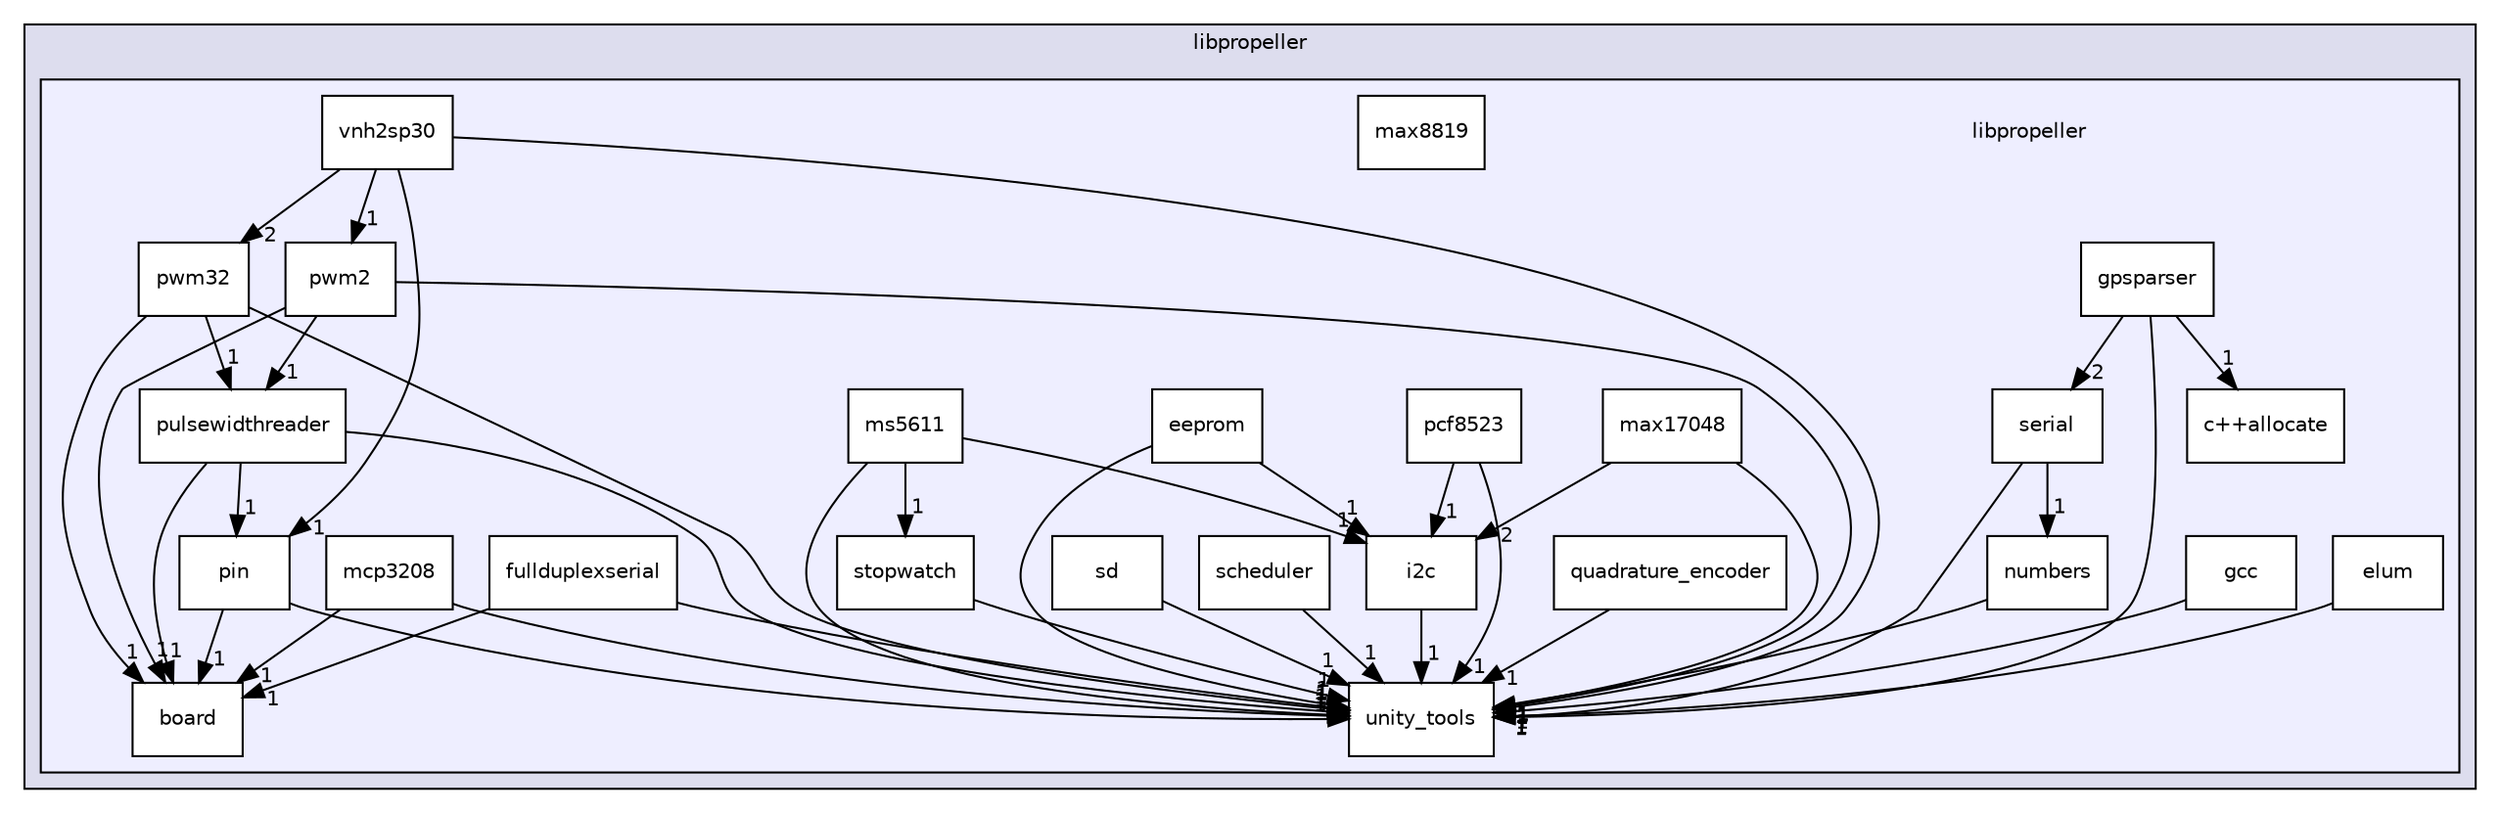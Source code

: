 digraph "libpropeller" {
  compound=true
  node [ fontsize="10", fontname="Helvetica"];
  edge [ labelfontsize="10", labelfontname="Helvetica"];
  subgraph clusterdir_d31b490f69709111557a04910e7fe280 {
    graph [ bgcolor="#ddddee", pencolor="black", label="libpropeller" fontname="Helvetica", fontsize="10", URL="dir_d31b490f69709111557a04910e7fe280.html"]
  subgraph clusterdir_34d10b20358c807fff993149200b6a31 {
    graph [ bgcolor="#eeeeff", pencolor="black", label="" URL="dir_34d10b20358c807fff993149200b6a31.html"];
    dir_34d10b20358c807fff993149200b6a31 [shape=plaintext label="libpropeller"];
    dir_e2653d2bf9c639f81ce6eda70b78b033 [shape=box label="board" color="black" fillcolor="white" style="filled" URL="dir_e2653d2bf9c639f81ce6eda70b78b033.html"];
    dir_635c27d6e8dd9bbd90a442f2d4925d6a [shape=box label="c++allocate" color="black" fillcolor="white" style="filled" URL="dir_635c27d6e8dd9bbd90a442f2d4925d6a.html"];
    dir_cbf5176a14e9aa461fc31f51e5113f6f [shape=box label="eeprom" color="black" fillcolor="white" style="filled" URL="dir_cbf5176a14e9aa461fc31f51e5113f6f.html"];
    dir_9f75c15d7aba83d5e7f56325443cf232 [shape=box label="elum" color="black" fillcolor="white" style="filled" URL="dir_9f75c15d7aba83d5e7f56325443cf232.html"];
    dir_4f92f843403dcdb72503fac8262c592b [shape=box label="fullduplexserial" color="black" fillcolor="white" style="filled" URL="dir_4f92f843403dcdb72503fac8262c592b.html"];
    dir_07ed47852d49877f9b0eac6afb0e9694 [shape=box label="gcc" color="black" fillcolor="white" style="filled" URL="dir_07ed47852d49877f9b0eac6afb0e9694.html"];
    dir_bf344f9c6c32c2d52f143f81904c95da [shape=box label="gpsparser" color="black" fillcolor="white" style="filled" URL="dir_bf344f9c6c32c2d52f143f81904c95da.html"];
    dir_c3b11af479d85cbee5d8a7aef9a49808 [shape=box label="i2c" color="black" fillcolor="white" style="filled" URL="dir_c3b11af479d85cbee5d8a7aef9a49808.html"];
    dir_8b04e227a1185056f67f3ef4a5ecf174 [shape=box label="max17048" color="black" fillcolor="white" style="filled" URL="dir_8b04e227a1185056f67f3ef4a5ecf174.html"];
    dir_bbdad7cd5d2e2e75221beb7a3bbf57d7 [shape=box label="max8819" color="black" fillcolor="white" style="filled" URL="dir_bbdad7cd5d2e2e75221beb7a3bbf57d7.html"];
    dir_b1456c33b29649309c1f094cc1dfdf71 [shape=box label="mcp3208" color="black" fillcolor="white" style="filled" URL="dir_b1456c33b29649309c1f094cc1dfdf71.html"];
    dir_804d8ab3437026e93de7e1ea756d3b8f [shape=box label="ms5611" color="black" fillcolor="white" style="filled" URL="dir_804d8ab3437026e93de7e1ea756d3b8f.html"];
    dir_3afacc6d82ccb934279837e9a1d54839 [shape=box label="numbers" color="black" fillcolor="white" style="filled" URL="dir_3afacc6d82ccb934279837e9a1d54839.html"];
    dir_18b56ebc83b0b325fc8988ca31778141 [shape=box label="pcf8523" color="black" fillcolor="white" style="filled" URL="dir_18b56ebc83b0b325fc8988ca31778141.html"];
    dir_2b17512315ec35cee8a316dc22e82742 [shape=box label="pin" color="black" fillcolor="white" style="filled" URL="dir_2b17512315ec35cee8a316dc22e82742.html"];
    dir_7ee54772fb5f1e5b4bd27a502e582e29 [shape=box label="pulsewidthreader" color="black" fillcolor="white" style="filled" URL="dir_7ee54772fb5f1e5b4bd27a502e582e29.html"];
    dir_4a53e5d76ec333322b7b30a18e9c3c9e [shape=box label="pwm2" color="black" fillcolor="white" style="filled" URL="dir_4a53e5d76ec333322b7b30a18e9c3c9e.html"];
    dir_9a2753a9920915ab7ffeca8e7341c416 [shape=box label="pwm32" color="black" fillcolor="white" style="filled" URL="dir_9a2753a9920915ab7ffeca8e7341c416.html"];
    dir_8e16f9012762486a298f0ffa495ff26e [shape=box label="quadrature_encoder" color="black" fillcolor="white" style="filled" URL="dir_8e16f9012762486a298f0ffa495ff26e.html"];
    dir_85c208e755945f0f0f50582be9542cb8 [shape=box label="scheduler" color="black" fillcolor="white" style="filled" URL="dir_85c208e755945f0f0f50582be9542cb8.html"];
    dir_0638895d08edb1df0bf17b9e9e3f15fe [shape=box label="sd" color="black" fillcolor="white" style="filled" URL="dir_0638895d08edb1df0bf17b9e9e3f15fe.html"];
    dir_e83711f3713c6e1f0423bc0dfd005071 [shape=box label="serial" color="black" fillcolor="white" style="filled" URL="dir_e83711f3713c6e1f0423bc0dfd005071.html"];
    dir_af3e1f68359431e77e292300d9058bef [shape=box label="stopwatch" color="black" fillcolor="white" style="filled" URL="dir_af3e1f68359431e77e292300d9058bef.html"];
    dir_a5caeb44bd6f9bde5ce74f527efd0904 [shape=box label="unity_tools" color="black" fillcolor="white" style="filled" URL="dir_a5caeb44bd6f9bde5ce74f527efd0904.html"];
    dir_5605d68c3f55370e4ab939e8e940908d [shape=box label="vnh2sp30" color="black" fillcolor="white" style="filled" URL="dir_5605d68c3f55370e4ab939e8e940908d.html"];
  }
  }
  dir_cbf5176a14e9aa461fc31f51e5113f6f->dir_a5caeb44bd6f9bde5ce74f527efd0904 [headlabel="1", labeldistance=1.5 headhref="dir_000004_000025.html"];
  dir_cbf5176a14e9aa461fc31f51e5113f6f->dir_c3b11af479d85cbee5d8a7aef9a49808 [headlabel="1", labeldistance=1.5 headhref="dir_000004_000009.html"];
  dir_0638895d08edb1df0bf17b9e9e3f15fe->dir_a5caeb44bd6f9bde5ce74f527efd0904 [headlabel="1", labeldistance=1.5 headhref="dir_000022_000025.html"];
  dir_07ed47852d49877f9b0eac6afb0e9694->dir_a5caeb44bd6f9bde5ce74f527efd0904 [headlabel="1", labeldistance=1.5 headhref="dir_000007_000025.html"];
  dir_8e16f9012762486a298f0ffa495ff26e->dir_a5caeb44bd6f9bde5ce74f527efd0904 [headlabel="1", labeldistance=1.5 headhref="dir_000020_000025.html"];
  dir_9a2753a9920915ab7ffeca8e7341c416->dir_a5caeb44bd6f9bde5ce74f527efd0904 [headlabel="1", labeldistance=1.5 headhref="dir_000019_000025.html"];
  dir_9a2753a9920915ab7ffeca8e7341c416->dir_7ee54772fb5f1e5b4bd27a502e582e29 [headlabel="1", labeldistance=1.5 headhref="dir_000019_000017.html"];
  dir_9a2753a9920915ab7ffeca8e7341c416->dir_e2653d2bf9c639f81ce6eda70b78b033 [headlabel="1", labeldistance=1.5 headhref="dir_000019_000002.html"];
  dir_4a53e5d76ec333322b7b30a18e9c3c9e->dir_a5caeb44bd6f9bde5ce74f527efd0904 [headlabel="1", labeldistance=1.5 headhref="dir_000018_000025.html"];
  dir_4a53e5d76ec333322b7b30a18e9c3c9e->dir_7ee54772fb5f1e5b4bd27a502e582e29 [headlabel="1", labeldistance=1.5 headhref="dir_000018_000017.html"];
  dir_4a53e5d76ec333322b7b30a18e9c3c9e->dir_e2653d2bf9c639f81ce6eda70b78b033 [headlabel="1", labeldistance=1.5 headhref="dir_000018_000002.html"];
  dir_18b56ebc83b0b325fc8988ca31778141->dir_a5caeb44bd6f9bde5ce74f527efd0904 [headlabel="1", labeldistance=1.5 headhref="dir_000015_000025.html"];
  dir_18b56ebc83b0b325fc8988ca31778141->dir_c3b11af479d85cbee5d8a7aef9a49808 [headlabel="1", labeldistance=1.5 headhref="dir_000015_000009.html"];
  dir_4f92f843403dcdb72503fac8262c592b->dir_a5caeb44bd6f9bde5ce74f527efd0904 [headlabel="1", labeldistance=1.5 headhref="dir_000006_000025.html"];
  dir_4f92f843403dcdb72503fac8262c592b->dir_e2653d2bf9c639f81ce6eda70b78b033 [headlabel="1", labeldistance=1.5 headhref="dir_000006_000002.html"];
  dir_af3e1f68359431e77e292300d9058bef->dir_a5caeb44bd6f9bde5ce74f527efd0904 [headlabel="1", labeldistance=1.5 headhref="dir_000024_000025.html"];
  dir_8b04e227a1185056f67f3ef4a5ecf174->dir_a5caeb44bd6f9bde5ce74f527efd0904 [headlabel="1", labeldistance=1.5 headhref="dir_000010_000025.html"];
  dir_8b04e227a1185056f67f3ef4a5ecf174->dir_c3b11af479d85cbee5d8a7aef9a49808 [headlabel="2", labeldistance=1.5 headhref="dir_000010_000009.html"];
  dir_3afacc6d82ccb934279837e9a1d54839->dir_a5caeb44bd6f9bde5ce74f527efd0904 [headlabel="1", labeldistance=1.5 headhref="dir_000014_000025.html"];
  dir_804d8ab3437026e93de7e1ea756d3b8f->dir_a5caeb44bd6f9bde5ce74f527efd0904 [headlabel="1", labeldistance=1.5 headhref="dir_000013_000025.html"];
  dir_804d8ab3437026e93de7e1ea756d3b8f->dir_af3e1f68359431e77e292300d9058bef [headlabel="1", labeldistance=1.5 headhref="dir_000013_000024.html"];
  dir_804d8ab3437026e93de7e1ea756d3b8f->dir_c3b11af479d85cbee5d8a7aef9a49808 [headlabel="1", labeldistance=1.5 headhref="dir_000013_000009.html"];
  dir_c3b11af479d85cbee5d8a7aef9a49808->dir_a5caeb44bd6f9bde5ce74f527efd0904 [headlabel="1", labeldistance=1.5 headhref="dir_000009_000025.html"];
  dir_bf344f9c6c32c2d52f143f81904c95da->dir_a5caeb44bd6f9bde5ce74f527efd0904 [headlabel="1", labeldistance=1.5 headhref="dir_000008_000025.html"];
  dir_bf344f9c6c32c2d52f143f81904c95da->dir_e83711f3713c6e1f0423bc0dfd005071 [headlabel="2", labeldistance=1.5 headhref="dir_000008_000023.html"];
  dir_bf344f9c6c32c2d52f143f81904c95da->dir_635c27d6e8dd9bbd90a442f2d4925d6a [headlabel="1", labeldistance=1.5 headhref="dir_000008_000003.html"];
  dir_b1456c33b29649309c1f094cc1dfdf71->dir_a5caeb44bd6f9bde5ce74f527efd0904 [headlabel="1", labeldistance=1.5 headhref="dir_000012_000025.html"];
  dir_b1456c33b29649309c1f094cc1dfdf71->dir_e2653d2bf9c639f81ce6eda70b78b033 [headlabel="1", labeldistance=1.5 headhref="dir_000012_000002.html"];
  dir_7ee54772fb5f1e5b4bd27a502e582e29->dir_a5caeb44bd6f9bde5ce74f527efd0904 [headlabel="1", labeldistance=1.5 headhref="dir_000017_000025.html"];
  dir_7ee54772fb5f1e5b4bd27a502e582e29->dir_e2653d2bf9c639f81ce6eda70b78b033 [headlabel="1", labeldistance=1.5 headhref="dir_000017_000002.html"];
  dir_7ee54772fb5f1e5b4bd27a502e582e29->dir_2b17512315ec35cee8a316dc22e82742 [headlabel="1", labeldistance=1.5 headhref="dir_000017_000016.html"];
  dir_9f75c15d7aba83d5e7f56325443cf232->dir_a5caeb44bd6f9bde5ce74f527efd0904 [headlabel="1", labeldistance=1.5 headhref="dir_000005_000025.html"];
  dir_e83711f3713c6e1f0423bc0dfd005071->dir_a5caeb44bd6f9bde5ce74f527efd0904 [headlabel="1", labeldistance=1.5 headhref="dir_000023_000025.html"];
  dir_e83711f3713c6e1f0423bc0dfd005071->dir_3afacc6d82ccb934279837e9a1d54839 [headlabel="1", labeldistance=1.5 headhref="dir_000023_000014.html"];
  dir_85c208e755945f0f0f50582be9542cb8->dir_a5caeb44bd6f9bde5ce74f527efd0904 [headlabel="1", labeldistance=1.5 headhref="dir_000021_000025.html"];
  dir_2b17512315ec35cee8a316dc22e82742->dir_a5caeb44bd6f9bde5ce74f527efd0904 [headlabel="1", labeldistance=1.5 headhref="dir_000016_000025.html"];
  dir_2b17512315ec35cee8a316dc22e82742->dir_e2653d2bf9c639f81ce6eda70b78b033 [headlabel="1", labeldistance=1.5 headhref="dir_000016_000002.html"];
  dir_5605d68c3f55370e4ab939e8e940908d->dir_a5caeb44bd6f9bde5ce74f527efd0904 [headlabel="1", labeldistance=1.5 headhref="dir_000026_000025.html"];
  dir_5605d68c3f55370e4ab939e8e940908d->dir_9a2753a9920915ab7ffeca8e7341c416 [headlabel="2", labeldistance=1.5 headhref="dir_000026_000019.html"];
  dir_5605d68c3f55370e4ab939e8e940908d->dir_4a53e5d76ec333322b7b30a18e9c3c9e [headlabel="1", labeldistance=1.5 headhref="dir_000026_000018.html"];
  dir_5605d68c3f55370e4ab939e8e940908d->dir_2b17512315ec35cee8a316dc22e82742 [headlabel="1", labeldistance=1.5 headhref="dir_000026_000016.html"];
}
